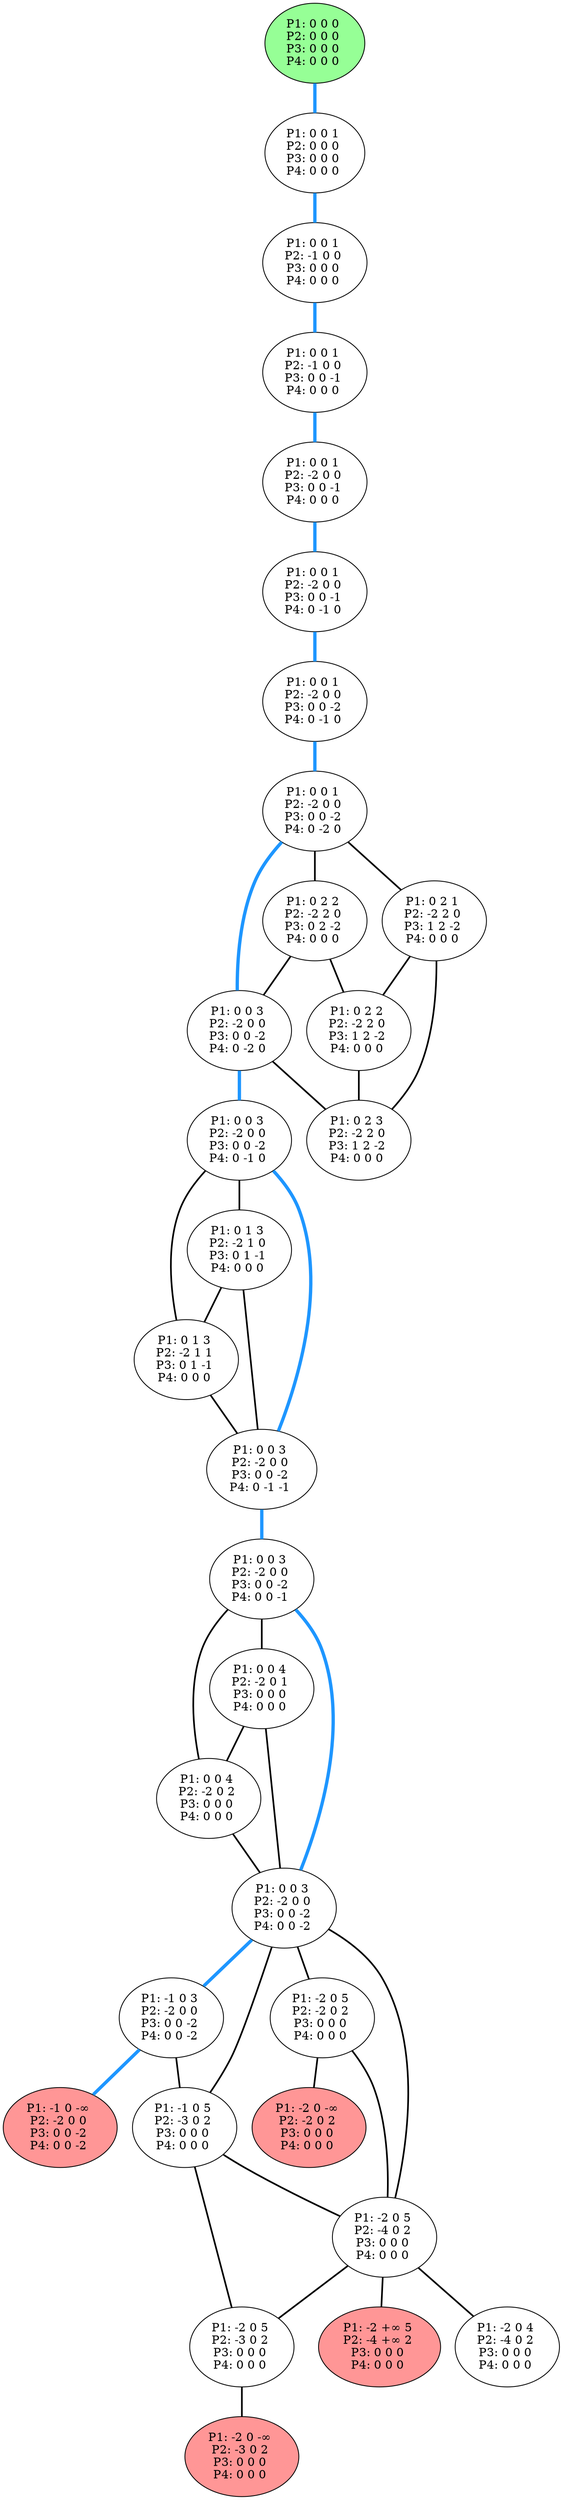 graph G {
color = "black"
0 [label = "P1: 0 0 0 
P2: 0 0 0 
P3: 0 0 0 
P4: 0 0 0 
",  style="filled", fillcolor = "#96FF96"];
1 [label = "P1: 0 0 1 
P2: 0 0 0 
P3: 0 0 0 
P4: 0 0 0 
"];
2 [label = "P1: 0 0 1 
P2: -1 0 0 
P3: 0 0 0 
P4: 0 0 0 
"];
3 [label = "P1: 0 0 1 
P2: -1 0 0 
P3: 0 0 -1 
P4: 0 0 0 
"];
4 [label = "P1: 0 0 1 
P2: -2 0 0 
P3: 0 0 -1 
P4: 0 0 0 
"];
5 [label = "P1: 0 0 1 
P2: -2 0 0 
P3: 0 0 -1 
P4: 0 -1 0 
"];
6 [label = "P1: 0 0 1 
P2: -2 0 0 
P3: 0 0 -2 
P4: 0 -1 0 
"];
7 [label = "P1: 0 0 1 
P2: -2 0 0 
P3: 0 0 -2 
P4: 0 -2 0 
"];
8 [label = "P1: 0 2 2 
P2: -2 2 0 
P3: 0 2 -2 
P4: 0 0 0 
"];
9 [label = "P1: 0 0 3 
P2: -2 0 0 
P3: 0 0 -2 
P4: 0 -2 0 
"];
10 [label = "P1: 0 2 1 
P2: -2 2 0 
P3: 1 2 -2 
P4: 0 0 0 
"];
11 [label = "P1: 0 2 2 
P2: -2 2 0 
P3: 1 2 -2 
P4: 0 0 0 
"];
12 [label = "P1: 0 2 3 
P2: -2 2 0 
P3: 1 2 -2 
P4: 0 0 0 
"];
13 [label = "P1: 0 0 3 
P2: -2 0 0 
P3: 0 0 -2 
P4: 0 -1 0 
"];
14 [label = "P1: 0 1 3 
P2: -2 1 0 
P3: 0 1 -1 
P4: 0 0 0 
"];
15 [label = "P1: 0 1 3 
P2: -2 1 1 
P3: 0 1 -1 
P4: 0 0 0 
"];
16 [label = "P1: 0 0 3 
P2: -2 0 0 
P3: 0 0 -2 
P4: 0 -1 -1 
"];
17 [label = "P1: 0 0 3 
P2: -2 0 0 
P3: 0 0 -2 
P4: 0 0 -1 
"];
18 [label = "P1: 0 0 4 
P2: -2 0 1 
P3: 0 0 0 
P4: 0 0 0 
"];
19 [label = "P1: 0 0 4 
P2: -2 0 2 
P3: 0 0 0 
P4: 0 0 0 
"];
20 [label = "P1: 0 0 3 
P2: -2 0 0 
P3: 0 0 -2 
P4: 0 0 -2 
"];
21 [label = "P1: -1 0 3 
P2: -2 0 0 
P3: 0 0 -2 
P4: 0 0 -2 
"];
2121 [label = "P1: -1 0 -∞ 
P2: -2 0 0 
P3: 0 0 -2 
P4: 0 0 -2 
",  style="filled", fillcolor = "#FF9696"];
22 [label = "P1: -2 0 5 
P2: -2 0 2 
P3: 0 0 0 
P4: 0 0 0 
"];
2222 [label = "P1: -2 0 -∞ 
P2: -2 0 2 
P3: 0 0 0 
P4: 0 0 0 
",  style="filled", fillcolor = "#FF9696"];
23 [label = "P1: -1 0 5 
P2: -3 0 2 
P3: 0 0 0 
P4: 0 0 0 
"];
24 [label = "P1: -2 0 5 
P2: -4 0 2 
P3: 0 0 0 
P4: 0 0 0 
"];
2424 [label = "P1: -2 +∞ 5 
P2: -4 +∞ 2 
P3: 0 0 0 
P4: 0 0 0 
",  style="filled", fillcolor = "#FF9696"];
25 [label = "P1: -2 0 5 
P2: -3 0 2 
P3: 0 0 0 
P4: 0 0 0 
"];
2525 [label = "P1: -2 0 -∞ 
P2: -3 0 2 
P3: 0 0 0 
P4: 0 0 0 
",  style="filled", fillcolor = "#FF9696"];
26 [label = "P1: -2 0 4 
P2: -4 0 2 
P3: 0 0 0 
P4: 0 0 0 
"];
edge [style=bold];
0 -- 1 [color="#1E96FF", penwidth=4.0];

1 -- 2 [color="#1E96FF", penwidth=4.0];

2 -- 3 [color="#1E96FF", penwidth=4.0];

3 -- 4 [color="#1E96FF", penwidth=4.0];

4 -- 5 [color="#1E96FF", penwidth=4.0];

5 -- 6 [color="#1E96FF", penwidth=4.0];

6 -- 7 [color="#1E96FF", penwidth=4.0];

7 -- 8 [color=black];
7 -- 9 [color="#1E96FF", penwidth=4.0];
7 -- 10 [color=black];

8 -- 9 [color=black];
8 -- 11 [color=black];

9 -- 12 [color=black];
9 -- 13 [color="#1E96FF", penwidth=4.0];

10 -- 11 [color=black];
10 -- 12 [color=black];

11 -- 12 [color=black];


13 -- 14 [color=black];
13 -- 15 [color=black];
13 -- 16 [color="#1E96FF", penwidth=4.0];

14 -- 15 [color=black];
14 -- 16 [color=black];

15 -- 16 [color=black];

16 -- 17 [color="#1E96FF", penwidth=4.0];

17 -- 18 [color=black];
17 -- 19 [color=black];
17 -- 20 [color="#1E96FF", penwidth=4.0];

18 -- 19 [color=black];
18 -- 20 [color=black];

19 -- 20 [color=black];

20 -- 21 [color="#1E96FF", penwidth=4.0];
20 -- 22 [color=black];
20 -- 23 [color=black];
20 -- 24 [color=black];

21 -- 23 [color=black];

21 -- 2121 [color="#1E96FF", penwidth=4.0];
22 -- 24 [color=black];

22 -- 2222 [color=black];
23 -- 25 [color=black];
23 -- 24 [color=black];

24 -- 26 [color=black];
24 -- 25 [color=black];

24 -- 2424 [color=black];

25 -- 2525 [color=black];

}
